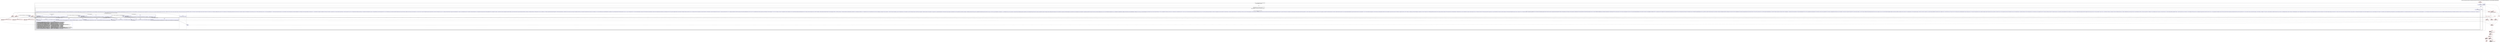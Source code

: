 digraph "CFG forcom.google.android.gms.internal.ads.zzdf.zzb(Landroid\/content\/Context;Z)Lcom\/google\/android\/gms\/internal\/ads\/zzdy;" {
subgraph cluster_Region_340217309 {
label = "R(2:(2:2|7)|31) | DECL_VAR: boolean null, boolean null, boolean null\l";
node [shape=record,color=blue];
subgraph cluster_IfRegion_2062504643 {
label = "IF [B:1:0x0003] THEN: R(2:2|7) ELSE: null";
node [shape=record,color=blue];
Node_1 [shape=record,label="{1\:\ 0x0003|if (zzvd == null) goto L_0x0005\l}"];
subgraph cluster_Region_843142808 {
label = "R(2:2|7)";
node [shape=record,color=blue];
Node_2 [shape=record,label="{2\:\ 0x0005}"];
subgraph cluster_SynchronizedRegion_1445481930 {
label = "Synchronized:R(2:3|(1:(3:7|(7:(1:10)|(1:14)|15|(1:17)|(1:21)|(1:23)|(1:27))|28)))";
node [shape=record,color=blue];
Node_3 [shape=record,label="{3\:\ 0x0007}"];
subgraph cluster_Region_2016402295 {
label = "R(1:(3:7|(7:(1:10)|(1:14)|15|(1:17)|(1:21)|(1:23)|(1:27))|28))";
node [shape=record,color=blue];
subgraph cluster_IfRegion_2018965499 {
label = "IF [B:6:0x000a] THEN: R(3:7|(7:(1:10)|(1:14)|15|(1:17)|(1:21)|(1:23)|(1:27))|28) ELSE: null";
node [shape=record,color=blue];
Node_6 [shape=record,label="{6\:\ 0x000a|if (zzvd == null) goto L_0x000c\l}"];
subgraph cluster_Region_1381464976 {
label = "R(3:7|(7:(1:10)|(1:14)|15|(1:17)|(1:21)|(1:23)|(1:27))|28)";
node [shape=record,color=blue];
Node_7 [shape=record,label="{7\:\ 0x000c|com.google.android.gms.internal.ads.zzdy com.google.android.gms.internal.ads.zzdy r3 = com.google.android.gms.internal.ads.zzdy.zza(r8, \"gjATLq4PR4tBy0NKJBUs0hq7sitSgRlGcsdxPuImAoM=\", \"dtJnMBlzV8brqva4CjKU209PibD6gWDvOIOwK4V\/+oj5is79MMlIjzL1fHoVpWOEQO5x\/xTzLTearBem73iI7Ljo24UHjLmJJqfuNL3fMf7z7dDpFSEnDka559p9boR2PGJXb3oYzRs+IpzdbobmLGY\/aC6SeJgHaepjbS14VN93xIrL\/oxfpTfeBJW38LknPBC+XMqo7aOxSgelOMvVePzW1M983ZTWslg8tjjqORwPOzAzWaSnX8ydmmnvZY80preCd0ivzbLvmuO9dNsl9Q0mByGcHov2zRfjhHbCPPMHNadPYGmTkFcs+OfLBxrPUii39TeczFxrl9U9XJwUBYN1v7cTUB8kVrZ4qIBj1R9BG059l8kw+lDzZsGFpsnrU533pVqpn0QdwN0vsjAjuThW8VUfrjykX0Rx5\/NdE7\/RZr1FZwwLNi0mGkuF+gqD+GGr\/JWuxVosTwp8iNIyyfNStwARw5JlBvj8gd\/gMFbHOXIDZu2dRPVRreuPJdUNbXk8u+2nPrYBJEbqFQX41\/THQ\/CDU48xMwTHfnYciSoze5GGLlH\/JewxQXtQpX37tX4gEbHwUh1AKo4EChwxpEYoszNJyoWdBd4jngU23mgMQUnweEH6th43PKRKSUAg+a8hClfNM6w+VKKZjlUWabj3s9mzH71DcUi6Fs5ML5WKWJHtpABuTqg7cN503glW0SJcUtEOb243SOMja5c9ULtUi57m8esjVNmdEzXipMGM1wQJarlUZ1PcPa6Bxfqx\/0ypMLaREkPBtqjcLHa2bDmythDlissNkFbZ7Nb18WhUNqsUQEvR0Bma1wA6SjVCGj7bTAK6tcaIjVgAJOOTCppdooREWP4K3gO0OZv82X8oVzBoXtXwO8yJ\/5ss02TywsPSQDmBDXSZw1tB5xDL9qo87TuB14ZleQ9Wh3HBKn2Nf2BU+OU8GmtCsF3y49WHSbmIpu8+\/aakct\/+54wF4\/xFO0Q4UqMwJiHalivN5dexMiG6fpwoZ34DTojd+nwvGezc0Z3NswOqFJjwgpdFOFHqk6IKSkkF7uP+7\/xi\/7VK9J1RMhca109eopgKWWFqUgaXWUAWfZgSKIkMnJ07mVIzmWrSht0lIraQ750aOkhahvwqCWbDGlIu0wEA134F3EqhqC0Pi3nUkuLm8NYO09nEz3VehDkakQlXyaX3JFv92+eGWn9PY45fL8LHfcrrk2Yg76ACvPQ\/SgkAZEz4poNP950JBwdCLL10cXf34i9MkCcntIjX4fSz++icw\/7k651tJYhNRkZFxOXIVZxZw9uPf6gofNJG1Ew4wDQH9BMY3fOl12FgN77tNBlASg1YjK20MrzrAYXoPPTqYv+tfvTr8JgtcydaIC5x0YG+5Jh+lszmW8pB+gllllp706pHnFSb15Qgr2o5MJPPvSyahpKY++ZD4DeWiKrigCnzb6cQcjj4NQ4IVm41njNQ4+TVeDl\/+ZT1TxBi4cXEeQWKkyKObWiDSY8XXlJBw3NpgmnatFwRQ0iSAFumwG7\/OnklegbYBki9lcZ5u53ZtOuQkQY8nHaI4kzHLGSUhuKcmGPYilwuwovHSP4AyeGRGBdPWhHCJpZsVisuBNM1f9M9nCvRkkoOhfRt040e4aUM1CVovcl\/6\/1eBuWrMB9gWFBCQJxwZXJyAX+d\/PkwEjbxG68WKdySpODcFh8DRUzTlfJ+ENfQjdKtdvRuhA0tMsqdtz4Bhe\/h3VrFB7Jle3kCLXogcw34sIlHfBMGv5uuDOTs47JBM0SAOnc18o8mLSFysW5HdrAN4yJPSrcun\/Sv0w6uPuvj1RA2Y\/x4Zid3Fl+1BD7+iEGcfr9ZW00UraFv3fefpRR\/U\/6Ua3ocIbFZX9\/sWauXLfm0eaU8ZO6dSX4vcrMlzRW9lnw6Rb1Y1TFpMXw3BiepZ3bm6+Cag+eVhj91P+x7Ozc1rBq\/BhNp2RryvLXxYExs20BdvUEZP2adi40wV5XqqDmj6lyVhTJ5SouBCZIR4xQFibXiEobj7K3\/xUe\/+34aq6Av0Vb1i5wTr5gG549IOeHBe80OFycL1HklAvWSGoWYnlmxEGRTC9wvQVbRxxZ3BGhoTKSYTaEgFwB73kjZpk17imh7DAfdJJoqUPA\/EM3F8+Gba4IgRlmpdwHpOllOLhjh\/9zdCOIER+Q5xXgB5Px9R9WdfH7l4cVl82oI1r93Kd8PAt6cv3PM\/UwgHh2QJaT+cz+tTQloOJOv62F5nY1DQxWzyFH0zhSy26ICui8J66gZoHJHc+zOiRni299jNZCYS5gLPPYHQ\/m+kCAUhyGvZTEEssjcUa7xJqRk91N+GjFeInmqzAZa0Uc6u93qBYZnsifI5rlCdtRPG7ACNlJLjtw1oecPHlBxhnr21gq7VDiuf9z56CtRhrs9XsI4lh9JiXx48\/mhzP73QTXqRYing4TgjTrB01wMnoqMvnyx0\/bovnI88NKEbe8M3dqe+1DzYTCbTkXHgXJ17ldjmHPRMkf\/4Fn6JP4ZEjd\/BGcGRFtW939lpdnIEBW7tOX+uDFC\/PBZSedXl8Z82ESHVNKHwKkBNw1pCx7nXDaIyFKNCYH+9IZo24caAv022nD9Kg7zbeA56v2rcIKnstNiHqq\/4YzsI8MOmDJ9KlANUzGYgdFYvR1Xlbfs0hyusw0SFlq4GYyXJDHvOIuWIj0qQu2BCk3ldTTh9mj4CFbh1oPnd5LhX4\/y2IyhPuewy31qPFBR1Qpz91IJr2ZwwlbJ7cddUvtiH4yN75FN5JTeTHLuZtqOEzyvnHsLI64CF69P9oaKth6PRzpkYUep+qdD3H\/THnaHUsWoMNocOgzC3tMilEZQRLf4AwHPf2evE8W9UV5DD04NjHMC3kIxxfW3hRc321l+8npURrx1s1e2+usEnql+jk+YRMvN8QmATOqjDUOVIeoSO0wYw7A1OG6shW2Au3DJezx93lBfvS5JkyERZsL2nh\/\/eRahgjdbyIsmU3V6OzMxXMFIu5TjXzExk1R1fq\/jX4UfgGcKCs9cEXQ6ev+oP6tLgv0Epo8iMzslPGK01itoFk3axpQXhoHnMkAujgUlcL9BlxyiOg9pCMspy5+Ba4wAP3TKAXkhhrL8XUxGR+FZijTnU9wMk43qboqFhS2Xdm5YagA9QI3Mt7ExaBsbZuy6SQukTqcbxf04bHdxlblX277HG9qFBDjLqYwTqRbPoidNmmolfbZkd03C0RU3y+JJy\/OVgsvQz+3miF0vRQgff+D2OXwP0ZaGUeivGf2CMGepP6iRt226eb+FeqsVdOao8dMI4fL7Eu1EEta7Vf1DmSz2ivFaYITIMXeCR6v38+MnLwB4HHxS+YbFtQQRJrc4K2FcLRcvd5t1NckGvkSxJldlX+STS+7Jq5hY38Fnm\/Dg0bbNSi6xh9DhTWjGUFb210\/Xz47UbUx+ZNBpgRnJxkCGLlLyNlNQe9PQd844tItonY9eIta5VoKj67iqY5nkNJvRJ2yLrOHSscTt5Ja\/v6FdNd0fxfIC\/LGFERRVbBIhCRNok4SnmC8TZML\/ToWgO4nW09Vu7MrrtAN1dTgFHRNSJQ76EXuesh6WQMyMPaQ+bFqsZEli9yk7Bxip4jg19zHTOU2f995VpbFMGh47M8DQ467n2aBktyQF\/cEp3wW77oSXwtNW\/3ZnYuu\/QMuxjdPilGpAA\/+asx+NRnmb6LwZ7t0QqWSPg9gNEXDoSttxstt4oBCK2+VRyQ24FDpRieGrQSLnLsWOkJt7+fgG9qaTum9FT3KajZz4BJ0boxE986xPxZikgeFOfeV8EaDGRA6oxQaUGXGhcwVHmP\/wcO3ajXD2enyl4MMfWRKwTXvPD4BLoklFKbL1NIGCSGg+VCF9T6T7U3ZrPK4ZlBktEGXiV+uIJXK9vJM5eF0AUqdHbEhVwR8ROqTJYJGOOMd9DQ9yWVzJmIfb4Suc690ajCqejKHgpfpsbw0QDFfiXW+pLsLI+i8C56ZBVyebgMrOQV9OpAb+C\/wU2kK4sNfEYoxeVt5jNHZQR1RHuw8J2yelka6heTjAfofwfPa9m4xTquuR9xfLMH68YrvDa+2q5rwOk86JtsagF0dAmh1RVOoFQ9PWEVozk0z+W3SsV4eYQfh66N5lcMzU59Gwv8L37fovhVoCK2zFmDhH0C38ByesO\/6XZLZA75nWiTtZf3SsvbUeua\/EECo5H8qmmoDzvqFjmXkEmheAW7XVneCkmk+LCKgRz4xiBsKM+1+xVjFUu6Nfb71n35MXmku0JU4hz8KIUI5\/lRdHbczy+pCgmZFc1SKh7xVhXXAO54yXNKvEfh\/q+y2ksY1zNojfz\/tAcMHamNeX+tod1p1FrhKxVtW0TrkIXhVkHcQosP7Iim8C5qJz\/VG2oGo\/SbHhTF7mbUXJrO+FputSiHgqBc57Ybr\/wcXUHsB92U6ZycZkuHSlDnS9z0UvVEsCYWQmiA5B2YMvedu7UbvphfpsgfngCCS2DVu\/2C+ipefKulR4KkWak406KboHhY8Pk81L8d7UcTUKhlX9osZTcNbSBCoUruqmBY51zj9upJHylxcoY46\/zPcOh9z8D5a6\/lYPIJzGjzVcjVfz8cwDSGCjbpxLoRP3EwENu+5XAd3\/PN3rkPPAUsn1KrP5QKmiKB6vmV+gYTRJIOEDGOyfuOhObb9k0zM9BVLCICWJ5hGmgmx9WAY1iZroyqfBuGHPXdFDQfUZC4Q3FMEIqhVB9TxtsylCkEXujYzCAjYj6W3xQSFmuzZYfmMvnAo9c2+VvB6r4X2WdXcR+oCYgArLr5CWfadxQBmBKXUjmS+8MXu3qO\/BpGOtxNr+e+\/8+LyzMNQT8CClXEdtPQv+LEbuuJqk+euWXtUoyzqVp6bPwXAL5M+u7IR2Vkqe9mNtbPi73DbQqU4eoW0E9FKxSbetjBJxIkmhrnfAHwSLqI1gqhIIKfWAFwkgX+32WRm4kUCJeQY69xAo9NHw5TYxqpdM6TT2hzdEVtIeTkwvts2KQSuBqtrhMuTnw66tgBTMNXCwELeod1YDJeaOMO7u7tR6k9AsJs304A\/1F3VQ3hg740KT0P53HqtwDQdZaSHSeVtOANXfyGra1Yh6zWWTO1pK7qNnNFTErjUdVc87lrLegrkaJ8cDmvE+Kd6WK8Wtk99LNUTcAANcAGNUiew6vsKc0K0bcNCOj6h87PvYm6mwn61RcQL8nNggIkObnC5+\/sgPYZgfYvd\/6XfLB2DE+dvVhUcyqKiAnLHs8k\/OpozijIAsMQo584JKvWNI1rDQiCei3mwavVBhYoyuUjFrISeZnA\/146i0ArkWaykS21qCR3GnKhDN1duFiLJv\/wbsZCriQ+ZMb76vvm9ZPWDZVDFafqJ71PFSrnoNBo0XEm6O4u2P1uchE++Mhd+SEFyR0tcPHpTOw7\/R1f2AlJ5yFQl2NDbBb02b+vHip2PRaKftxuzzQVLtRo4xtVAJA7Cg0U+L8Qpv7M32apy8V9JJRPalwHAfJdO\/MzwZ4lPE8ChmJpM+bZZcvFv\/1hh9Vx+gXqr1+Grfb7UAJ+PIKMVsXFiXpcpHUg1o4xOVqwzNJ\/HKkmfn0cEv\/591gXjsVpmXzdLg7Qb3fT+LIDqqQSlxCQSn2DEgDSswmrVV4VHeZz+hYjB+p6L5g2fBT6Bff77cxDZisVH0qJjsU6Rz+mg53VhyQ1TmofM4nUvwwSUDfLDSd5LYA19uNlVp\/uxnVOrpRN3l8EW7BpKjYhuZQT01s5T7+eYsMzbTP0h+vnSegPwy\/mIoVuao5Ts4ChnyO3OlTMgeGtr0J0J9DWkwRNd3FmOQf6\/PURqwO9tH5+Qg44agO423Zx4Uyl634y1n04WA7vSJpOlTCfdwnYoyByQ9WGxEvasxRyn9zMVHFBLoyaLbJy7GjnZv0KFMQE16V\/LZ0CAekmRHaig9lMRcv\/6cP3n01r8FOHwd1EOOFW9XYrSto4l32SKOnTFMkTI0u2PErSs+ItwtUoHCJf1yhThj1sqJ9YjKhIcP0FS1R556yvJ8DIwfuN74jULScR8udTAT57xSJfjqlz1zivD3DIwaZb0xzsJnQv+5CE+M9X+5zFYDCey0iUHqi83c269eR\/Hy1\/+0B61aDiJGMFCHQgaIQxTzCZaX0VhCRwGinXqAF\/G4oQba8N\/H40ir6YaiTiruNlyh3eLC7gnI9S9EyeYTrFftwFZiM5Pdf0WreqRK5FVQ4Vg6meDRtoTPUgxGGR5UimYBRkS93RWOxncbjnLP7bPw7hceAP+aq95ZuGUTSxHPwmasaZQN\/cvUSrBSccO9CA8AbWQ1mN8to1OlzK9XcGzNxQhR2A1mBvX2YaO19NpYNXkfmVCJONcoHxDkWKY929qQWypJ\/EJdDjb635z1PwzxcQ+P9tbGhXw1k94iRAHlumzIUdf9PYiItrWmIPmi0aycqN92iL+kj+OAWiddO8rx4M5nOZ1UDZNLxpNAcBlhjI3PxzrcpjMAYRrIeDBP75ucVE6WKViDECBXm84rHHbsJZbJdKM+tZEvlP\/DITJQQ+Um2EGDk5XSVarNkcT5P\/abz5yMCpNdanCCYn7mliDsinv8ZA4KpLsH00jb32GDBoPAvDC6QllEK2TX6AK+DvLRxflezpHvTCRnZlIFjSIQZI6DStVqo6BvkYsbnXrs8enMYhnP3pRThCHk3Fu7z1voQLr15w4ir2FzVNfnNCodW9RANs87pHhCMkDppQLENmmZcwUqOkSWPg16IlOGItGmwJin3RIn+Zx98xEj9d3cOdEdbKYirv5tl8TDC92CvYJaVZbseb6YMyhZRQ8FaS6qWIC7ygNg\/QlTsLC0sSahB+axzfsOxtCI0W0Uw9rxTTdjaPtsLrF8d+7q\/3p9jJqr9FGjVG+5GdEYTzbO\/+vBi8YLTZ7i1c4Hy38eIu5meuuvUgMTzEPIA3QnjuxqjLebV2KXKZEvioNMbH0Ei3QqkoTjaSQ+xviHG0pKhNN2grd\/bSwUTXxLQMVZ4\/OYQgLkttG34NvwR8wn\/Z2VD5\/F92RKcacDkasLX8HPMbyDbHsDrrBcR4kNIYs8hc7cLBTpo21sAJuiB9tLAsupNZ5TXCFArvM\/CaKiy5lq6Nb481oIPSPWg2Ikr5yTfLS2PNYLCfUkU2+8hlBWWfXdO6lTeODaSB6O4f\/\/M+taISt3FDD3kPw5WHBx1tC7g1SFob+6aeM7196j2Pt5BWbHxaoyz7T6rirxaogIyRMvuc84Mai0J8r5rQMIgp4Enrlr0Idw6rf4uSrJwrwe3N7F6qX61\/5ah18wf46ZPYlMwf4kYYV4xML2G9bMs2JqXueCJTlpsJzIpOV0FDUww3qqfuJ5D0m1pKZkeh+TCowqxHxj7PZhUBHMCX8NRzsNwbZ4b58yneHuskP\/yUuGpb9ZE0j2CL4YgJ9l3beGRrbyV2wH8cCZCPl6cb61FXAyO79PE\/BBXLA80kKTCAwggQs4ljDCo+ATpKQvw164ifopntPJlpb1eE0vYbS7pLzB0+VFB6AqY5ASKHCTzqTEXJEqT3\/l+tTpigAdCEJaein080JgqecgNBIXBN99lU2SGKV1Pl7q2WrA4OkYGcFCyvYNUGRm+EHCfE3moAM8qgijkGXJa\/Uy8iZ2fQ2VYJZn78IGDcw6YvNIssbjUuGOBdw7oUxAhyOJJhcB22p6S3\/93CoiGtxNQddm6tNhETV4N+QBdVNt0PouSuVtNtBtuXRb25iKXDysLc8S9Z44s5uN3lI7ApDbaum+XH1E75iztjXfCuRgSHvCy3J1m4IgvJ3fJE6V0nAPtAb7WDuRzS9ZDw9pXe52h8jWFfiC8GXwW5I4Tmodb9laMUDtdQydmi5vONayfLVkDquiSzXVS0IhLnWvZ4+Pb5qIG7OkrlW5IFabfXDD2T0KyWOBR6kK6FJ4KvLByTj+XqUeiUIDE84jqbyIQ\/zicQGEtrKzJj5DjxHC1WprN\/Qnk4HVb8oFhEt\/8qCC0I1F7SDkyum1hXI2js6uuXyTdjkJuP1dvruqi\/5V37sMO7YxhEumtmwPjhUly2JrEpkhyIpNPkIWw2zlLhSlrTeVCarovLUUbSrsmXIonukgyF9V7fJxaOqGP3NqL3KBqWBDReGKGUyduU0PrW2RUmOQbPY2vnuu6CNZzP90mMN+wOD\/gtnsBXAMAEHfNwynxTZKz8HHSHstTrIx4vNFS7eYU+wrSRpKsh2Gi5sFzjCmSsBvWZuE\/4Tv46aFgTAM2f7tJ7KDw3YmVc6eIdGJH0\/NSkBtXy4hmDqwTQSHsdCNDZ6jms22qhwmxplxTlA7Tu8378VG0wkmbm+NtbMMCntaQGAwO9R4Mj4yQG7IDSXlOLky9dZeuUw00NL6SyfNRoaYKwG\/NhOJ\/mymv49i7CtyKINk9IQWO0fmsKpbLHq6KQHT8\/9xAH36nkUwbaCwGxUc+gLyJinSlDJFYGTb4A\/uzmkLC9GaI27ZKxtcrPFDjSOIoDG4l0KfqhlKu+J4PIp1ysaS0XylI8nXRnSCwLrm8N\/LJfAlDWywN945y5L3aiFgDErylcFkMtgnHEUULbmLf7dDfg8RnKgxkbmVK2Ur\/DaDnel2bSOUt8168+85arUMvCxKtxLBaFfFCzBBavCsCeVJ23dsxbI3If3zGl8tx61c6NAJmj5qfqkGicCQDQRzum9VXhg2h7dNXivBV6xEv21kTE4hcXUo4vV3r8\/ISeca1Ix\/d99wJTY+uBgdj3TCzvAChJLOWP+7LB+R+sNTE7DN7flCsqhJAqPSlxW30lKQKttyGDPEX2atLm38qvrwD124Dq7BEVYWT478AXAIVJE+K44xCsljaGX3E+MExwIzqN0FbyDGGr8\/MMKmOO0UvwK5cAf9GIqpaA3Dcwwn+vxZQjEe2GO6re6a+A30C2nO5yG2dqIy9KFlvB3ijvnZC91\/4Z93fcZyKuKlOi4MJPa6dcH6KCj3tkQH7O7KMQA+uyYTE+Jl4okdwmJkjPCgEgL30RtT28oL7f8GtFIdpzBDkxHMeRm7CbY10O2iS2UTROVHquZV0j+HjdQVCMonX2e3s3zyqmcHL5gdHRIZ4a3cGr7eEd\/k+c2I6Na3T\/jnoyy39uwiEEkBgIAUAGBWBCNm0YQH4lMHjrgN\/nfm8+GpbSYGUkir09HFNHWpUD+1TikK8uPp1bGX2bmyXzWg0AmESKdYY8TvLfuCjHb0k7HFWW4sO9n1uju239amoU9ytk2IqWQgwTnjDHpNuqu1+rOaCZoYFW7lmnNH\/ApMS7pyHLFB9XPwAEWyMErQcjKyTNNQQtEq2yL06e5Bf2L7\/Ja3NhULRvnoYCyCF3+OnjobyZqPqDfqzfB+\/vuqAxf\/fVjyd+k4ePY+qhcFjW3BT7hCQEf1F3XMHo\/9NqUEH6jBmIIiWtkJKOBi6Ph\/vqOb2QL3h4aE2oCvfgHoukCFoFfFAYIcvLwlqCAQQ2lkeEZgvzXYXxcTTLk+fkkUc3INj5vrwUQew+L9nbBuRjJySQkgETLuHvLNwuIY15TmKuLYx5AoRAuE9wju6gC3tQqAnmdv+mTf4KfOilzYT+VLgEz\/IcQ2WS6zEd+Z\/nRgb8G8fX\/L7g+xPvJ\/+p0Kpb62M2adIzk5EoVpyQoB8MHEHtSk0MP78jy\/d6NkPIFydcw5YeJXZqF+wi2JkF0IIKECNpk7Wfkqn\/r0v1ScoHWj8NT75BTsMVuH34g+YsHYr\/lWfWnmeIKA7dV1od3yOVrZ4hWzQ5zrOOeRmm8s442H2zCn2GuSE6XiR3F4oEEttrIREJOD+v6H\/HdzpihiW064pklRjzK3cpnsp9Osbrc4v87fs7Dw6JPl13NgyPCVSGKqZJGpyHGa81IH0\/iI6uuCDmtZ9vzuQolT6P60rB5Yzuf0wB8EJIbk0nQu23MAtFOZ957vNOkRDOJvMN46dSo8rQWPznysjUm9laz9DlkO+MVkO1kNxo8pDC75my\/CdvcDLw+CCteZH7ujLt9kuJdsaQNR+TxW66yzOaS1OgUp1R7OTfuXMR3CIKWKL73vLkuQ9+ebUSCdSYV4SD6pbD4RbTeCvfkBZc3+D+CG8bKO1HaO4P7p2lC3RaVqFa1xYrsu6CMQwoGZOVD5iJIhsxGhEAiyGYk9\/XsnuSSObzT+GXPFLpWkLkeQXe+cgXSp47UgsP9io5ga3Dk13T8ZOxbUx3\/8YSWu7ARevkdbDhu4phSrWH0bRYrm55p+KUcPhLLS0fMf711O2LDA5KujWBTujZUekIa0nrKb+SOmotConW3mRFb5M1KdsF+JZRtCe3KuGZBamBJ08X0zMalfcvMu\/B0Yj1Ni8SH3XRrym2Aw11HZvi6+Lx2k8dvkmymApp\/\/3F7kLaKXQ3KtkYQVdIQqEWSkQ8QLEQsXZJZXJ26V8BeIUVS3qXy6PAgXCVaaZuxIZPawDcisOkVGaiJqw02NvHxo2N1Px7ZvO0T04gvXjbmspfwYElIRyR8WWih2\/dAn2X3iN\/7owAQ6ryv++LOICnEUuDR6NrqzGNVVDA0Q3Lodmxgv0+PNcJnBj6DAWvhLsICWiRuQOcdYz4NGPcRIO98eXbjXw\/zEEgM9wqkzLJum7w98iCBAvRSd+ijFxKRETQfo4HZHoCoRrJwKca7Kb05eAquzKJj9J1sF\/hcFmCmMSoucJb5ogZNRy4BPbE2LDcnNnDCr7PTK9bxx1+4JZ9kChQ7JgOuxTmoHsfme0fF4XioDSWwC4PCKRYDAubZ0R7y7nL4ZeJLlWpTEEmf8yPeUyJyXMb4bly\/YC\/goG5mJyDozkmwC4TSheP0oJrAPSMIilhoDpMenG+4x1V4C6XSgXZZh9UO5IfyJGLoHDPB5d8octi0qaHbRIoXFRNP7Z3\/eHBNx+7+Og458giMWBmxWBlFcfn2NStxTGQs1xmYWYPSnKaMZyPw3T1+tt2aW2e8TvHQiRNjdiDvfL7FF7PFgv6X1Q2p5Wj33WtYzDSo+9skN9l9ATpl833ShLEL\/1qEaxjJxRWY8pHcUhd6rWdRJllVbPbCuf4YPw2A0F7aCoL21xDkZI19+wor0UbZgdAtdpcgPBneHACiUUkpn2tbHK8x6jAKXs\/x2DgcCaNO+EOMUhG9LPkvStgsLR3axvOC9UNoBWayW235oiqiXy9XaUbpmPxJie4NRZPtBmBIU4Fdgf8MvIHYC91gcOssFVjt0H2kuZhlShHkoaThYhfOIW4o9r9v\/V4o+F4j3VjSi2cDzNQlJ6\/M2ccVN5khCnv2cJFnVvBg2PCl884NPMLp8fuNABghVj+npZVq0FIYM7DPA0jP4lp\/A+oM2ccBEE8kgkZWVG7W93q1kAxDCt0Yo+Zo5c8gCTn97JpDaEG1FalQ1m352stsFBRKDT5ueTs5499qtNZTpkW2qDnSpn7g4ElSkYG0M3+jSudDxoTIPBH9AqK\/KBoldq4RtgHcwm4pE0txT3q9w7CAJlJYaCArygSuUtus5PDaTfXAGXxNAgBQlKyy7b\/c2E+BB7G1V8XWBflgTTHqmlNTJEkxiWURXvO6IQn0B4m0wWeUcE0t1QQ6e1ijWx1itGDVR4I9xzsgV9aEQlD4gFSFkbqPrDDLsnhS1HnGG1PDvP51Bb7TUGJZJDG5QxmWP4dVz\/Vh6EwSvIZRaLE1YVQY5ftZ3Rq8\/W0QKp9xSgFsv5n0F+U5\/BauNrNGK17bG\/q+7PoIOXhqv\/rL\/lbNbVltYZS+DK59rz+I6Fs2Iz1E3WM\/bx1LPamkm6sSOV\/QGC7VRPi8wJk42r+56LCAcdoykoZsDBTB+ZMr9pt71YGlXeapysFL62d0InM3LCDUCApPKIhigPzL1RZ4Xn8mC2UbFEvLFeii02DckHHaBsC8UGEh\/dwznC6bayy+xwE+lXpD6IwhUf3TesEpI5gl1H+biaCTu4+PBlnmPNxSwewWbTnmoOXF5F0ozqeD7m\/BLGqdVZjMHOD0jJm5NNOHZwqDgOWFcOXoIK5JuHQbM4Bkm+lubiJ8J6+SaNPt2THDjNBjefpdx2gyhOT9fG6fZ8XdOmZ0zcTM+gYIOy3OPkhgPNhRwhzEb6FMSEip8uSnk6SYX\/cOedU\/vG9+szsXfkRr1xJtf4\/QzX+VAMUb8Z+Tp\/D9xxadtu2MEbxHla0QGM1zm1+up+1e5Q47k20eQuaHceJDwr52C4oHCVE1\/tDbiHr4llfd3bx0\/ZNWrNnlS6jwlNk0OUdktNz72ib0Jn7qvpi8ndx2ZEm+C4JIFEFFlN3hhZtFOKJUyfKf9AUZByg0H7KI69Xsf1aIGXnliaLI+Bi3JWl15oPXlEFqIKJwZOsJjJ19akSt3OANLXg143+Qn9Q4lUQT7rCMpWwxI4Wf+QeYyO\/cMCJDJ73hDoP6Cup9zqbnrGU1SZmxeTvT5jGfj0Z0pJvLsghRmUvl+4SGjORAKuJBqRCM=\", r9)\l}"];
subgraph cluster_IfRegion_1820051433 {
label = "IF [B:8:0x0018] THEN: R(7:(1:10)|(1:14)|15|(1:17)|(1:21)|(1:23)|(1:27)) ELSE: null";
node [shape=record,color=blue];
Node_8 [shape=record,label="{8\:\ 0x0018|if (r3.isInitialized() == true) goto L_0x001a\l}"];
subgraph cluster_Region_141012028 {
label = "R(7:(1:10)|(1:14)|15|(1:17)|(1:21)|(1:23)|(1:27))";
node [shape=record,color=blue];
subgraph cluster_TryCatchRegion_1075547135 {
label = "Try: R(1:10) catches: R(1:33)";
node [shape=record,color=blue];
subgraph cluster_Region_1376843940 {
label = "R(1:10)";
node [shape=record,color=blue];
Node_10 [shape=record,label="{10\:\ ?|Catch:\{ IllegalStateException \-\> 0x01d7 \}\lSplitter:B:9:0x001a\l|boolean r0 = ((java.lang.Boolean) com.google.android.gms.internal.ads.zzyr.zzpe().zzd(com.google.android.gms.internal.ads.zzact.zzcrl)).booleanValue()     \/\/ Catch:\{ IllegalStateException \-\> 0x01d7 \}\l}"];
}
subgraph cluster_Region_1730395696 {
label = "R(1:33) | ExcHandler: IllegalStateException (e java.lang.IllegalStateException)\l";
node [shape=record,color=blue];
Node_33 [shape=record,label="{33\:\ 0x01d8|r0 = false\l}"];
}
}
subgraph cluster_IfRegion_1422514219 {
label = "IF [B:11:0x002a] THEN: R(1:14) ELSE: null";
node [shape=record,color=blue];
Node_11 [shape=record,label="{11\:\ 0x002a|PHI: r0 \l  PHI: (r0v8 boolean) = (r0v7 boolean), (r0v51 boolean) binds: [B:33:0x01d8, B:10:?] A[DONT_GENERATE, DONT_INLINE]\l|if (r0 == true) goto L_0x002c\l}"];
subgraph cluster_Region_343151113 {
label = "R(1:14)";
node [shape=record,color=blue];
Node_14 [shape=record,label="{14\:\ ?|Splitter:B:13:0x0031\l|r3.zza(\"zu6uZ8u7nNJHsIXbotuBCEBd9hieUh9UBKC94dMPsF422AtJb3FisPSqZI3W+06A\", \"tm6XtP5M5qvCs+TffoCZhF\/AF3Fx7Ow8iqgApPbgXSw=\", new java.lang.Class[0])\l}"];
}
}
Node_15 [shape=record,label="{15\:\ 0x0036|r3.zza(\"3pegtvj7nkb7e3rwh5b+3dnQATJj6aqtaosJ3DkOYPzNGN2w+CoarbJEsY1UQgeA\", \"\/kRTFQbKQx44ublaFMNQ8yNL6QxOrgEofiWDpZSH6zA=\", android.content.Context.class)\lr3.zza(\"RLH60+LqkTN+fFoMkyZr3rdaQt8CbwdFGeiAHk8G\/Y1GpQIgUmMEvr7Qzmd4S0T8\", \"syWhPUhrPj9a+Sk0yzwWVrNh+MlfsynriPZ0XF+UPwU=\", android.content.Context.class)\lr3.zza(\"0Kgq4AlB9gd85m\/CalTu9ABNPLlfchiAkej4yj7Tj8IATJXyqWAQPMLSCSbNBf\/m\", \"7VR2YqvFgyvOhGA7139KYJuSHHdzdCxudZ7JSzwex\/E=\", android.content.Context.class)\lr3.zza(\"SgMhksOnpMJMBH1JH74BErFMAiPE78L9kUpiye6ezUkIKoc+RVuDLvEf36QK5tpM\", \"j+Yj7UMoEzr9M6nnqL4N+TgP7ihZaPMbtnYW3NPxsNU=\", android.content.Context.class)\lr3.zza(\"Y\/1pb58VeX4F8K6fayOs4meS93jwIQ+AMpk0KVFaduEwXDgWis9Z812p7+pIfyJn\", \"SdFaXE08C\/\/Nhl+gRjvJmRjmg4SkhkRbwfGg\/uU8x2s=\", android.content.Context.class)\lr3.zza(\"gx\/1BDivw1L00TdbKz0RVSB9i6BArwMvYzyXN9\/QhtElzG15Zr\/lNxD9PAeoKiHl\", \"kTfa3GHpchXDI5O\/v3QdvSJh\/jOvH3Ukv7M6fmtnsGg=\", android.content.Context.class)\lr3.zza(\"B9q\/kZ3M4smaULlSVckwEJdUNHNhTESXBf44c8ZRnHeQQYAcBESnaqAhjIPahrI0\", \"aShZq0\/KR6YDgcaEp7oqLU\/eOeJ\/Ib2TFfcDX4UbQAw=\", android.content.Context.class)\lr3.zza(\"r05ido8PpVZ2h2V1HWb8y18UjWvZxnyZOvYK4Y06JVkYZsi7FS\/S9aZJacgWNWb+\", \"RDFKlEPOT0aQT6ARmaMKbVy+V0L7x+JIeY4JSh39pzY=\", android.content.Context.class)\lr3.zza(\"3jRp5GOI+HfffIZaNgs5urp4INMy6m1jZanprlp8fEbfjaITI\/GTtSmO29P018Ft\", \"3ps9rI142V56fUZ22VD6Aav\/U6wPd6aBlBvFChUyHGs=\", android.view.MotionEvent.class, android.util.DisplayMetrics.class)\lr3.zza(\"mfDIsnw62VUq5CrwQygwwDHX4oFb9NZomMa1Qv0blGOGPAtzm7d2+whMgYfVEkXw\", \"kd3av\/xIh4WVmhBCVqo9sHJVJ1Nfp9EEBESbqmCB4V8=\", android.view.MotionEvent.class, android.util.DisplayMetrics.class)\lr3.zza(\"SJ3SRTdt7T2FQX1UH4DWlnlLfmao1u+KeMI8XtxEgmSHdfgiJRyy0Txw8FmQ+pQw\", \"KF7kIGwoAULxxzCbY3v7c6qTHz0AzEhtAn+fEEmtiVY=\", new java.lang.Class[0])\lr3.zza(\"Tx+r89A46YvA23pzmXogrUOA3X\/vGVWSwDDb1CKb3SB+k9Zvmo8EcgSe2zWDveRy\", \"tJgqVBYK8iACgXDpES6chgsdiLTk4pCmM15TE0z3kgM=\", new java.lang.Class[0])\lr3.zza(\"lQFXQNWHSdYD6r5tE84uy22hnfx5d1uQHcaULCOPbM14F5cpADjDJSLZMM39MwXu\", \"pJdDeMB2kv4XBHX5K3sZ2yiaFa+GF7\/AJrrVARYf41I=\", new java.lang.Class[0])\lr3.zza(\"eeHcOeF0utKeJ3TdD\/Pwtm6cWd04Ztm9wYmjRiH4t4Gg4JcxT94Ww8qOUzEwK\/Zq\", \"1W0\/YCPJzEmk\/HgpAgOnsO7nBKJT5v7+JoPGhWP2ZMU=\", new java.lang.Class[0])\lr3.zza(\"sy4DcIHS9wxJsfwoEmK8Dm6Gi31a3y\/93mj8TIbrG5gLa7E0wVZAyh\/XGhFGnL+Q\", \"3noVyuO3zFOuhvGfjg9nufIidaw0HmgQ5EVdw6MbLqs=\", new java.lang.Class[0])\lr3.zza(\"e3NEybi6UG3v8IfP2IiRsp6KKM0H99WDhy4AYfUmNolCq+mgpr0V0zn7xdgcLXPM\", \"u9BpIJMOtL\/2Nsb77WSog28jmBm02bMBlDODmG\/3YEo=\", new java.lang.Class[0])\lr3.zza(\"pORZNbNq0Oj61ZjvW9kWzatiK7LMxOR6JjGIN24dRVcLieCRVYuov8581WrmSeOY\", \"BYT\/lgG9eBlnAgDZzPD0oHgzdaaxxy72moL0pisX7NM=\", android.content.Context.class, java.lang.Boolean.TYPE, java.lang.Boolean.TYPE)\lr3.zza(\"\/88MDl9rX1PoHRuLz6sEkbzq0+\/JaeA7z8TdQwdu+XCq1g0SXeRpE8fX29WzS14O\", \"IIJxA\/RzEPbEgRJQH0LQ8KVHKqG3NyhvdpUemJxyiMg=\", java.lang.StackTraceElement[].class)\lr3.zza(\"DRYWi0TWx0xeQUvY98UNqkz37+DffrKoPBm+2dnlFUG6mCEAnCrfVx\/sGMEehzhv\", \"Kdm\/VBMF7iBcZ9grhMfx9Tj4MMt8RNRYpD\/uKt2ZdeY=\", android.view.View.class, android.util.DisplayMetrics.class, java.lang.Boolean.TYPE)\lr3.zza(\"1OoeMBy\/0f4cuo3Q6fO79anCMG2ySlElR0298tBh7pCa++J4MQSzo8NUX4DLdHow\", \"9bH7YEZYe5itvs31c1gcj+rhSSdPNkSIQfDNYXo9ahs=\", android.content.Context.class, java.lang.Boolean.TYPE)\lr3.zza(\"Rd5vBa3cRt13XnZUPrTszYMRTqEgpzuKs4niQNpf2R+gTE\/2OPB9o8u+o5NCRvjI\", \"FfddiHmPb383DV6rreW8JKkRsedppg8iNKEfTaDysv4=\", android.view.View.class, android.app.Activity.class, java.lang.Boolean.TYPE)\lr3.zza(\"GbK5uSm\/ozfwgv6o3qbqx6fDKHstTdGTpmTKU4TJ3rNL7mCxZBP5PDEDf\/9caqZb\", \"Bl3RSPeFXX48+A41tWFMGRj6+1eT4NHtkwATNUdtNkM=\", java.lang.Long.TYPE)\l}"];
subgraph cluster_TryCatchRegion_1388008870 {
label = "Try: R(1:17) catches: R(1:35)";
node [shape=record,color=blue];
subgraph cluster_Region_1457015393 {
label = "R(1:17)";
node [shape=record,color=blue];
Node_17 [shape=record,label="{17\:\ ?|Catch:\{ IllegalStateException \-\> 0x01db \}\lSplitter:B:16:0x018f\l|boolean r0 = ((java.lang.Boolean) com.google.android.gms.internal.ads.zzyr.zzpe().zzd(com.google.android.gms.internal.ads.zzact.zzcrq)).booleanValue()     \/\/ Catch:\{ IllegalStateException \-\> 0x01db \}\l}"];
}
subgraph cluster_Region_489724088 {
label = "R(1:35) | ExcHandler: IllegalStateException (e java.lang.IllegalStateException)\l";
node [shape=record,color=blue];
Node_35 [shape=record,label="{35\:\ 0x01dc|r0 = false\l}"];
}
}
subgraph cluster_IfRegion_488479013 {
label = "IF [B:18:0x019f] THEN: R(1:21) ELSE: null";
node [shape=record,color=blue];
Node_18 [shape=record,label="{18\:\ 0x019f|PHI: r0 \l  PHI: (r0v33 boolean) = (r0v32 boolean), (r0v46 boolean) binds: [B:35:0x01dc, B:17:?] A[DONT_GENERATE, DONT_INLINE]\l|if (r0 == true) goto L_0x01a1\l}"];
subgraph cluster_Region_1636162907 {
label = "R(1:21)";
node [shape=record,color=blue];
Node_21 [shape=record,label="{21\:\ ?|Splitter:B:20:0x01a6\l|r3.zza(\"WPHSlfekhaYlGJ3yiaIbiBY4HTx7YM9tPghNjV2alPYI+KXTjj+VnW7A1O7Euzu8\", \"uhLcqjqmx4nAmM3qRNIgYeeALxilkZ+lc3aGgO+rkRY=\", android.content.Context.class)\l}"];
}
}
subgraph cluster_TryCatchRegion_29732106 {
label = "Try: R(1:23) catches: R(1:37)";
node [shape=record,color=blue];
subgraph cluster_Region_2037425222 {
label = "R(1:23)";
node [shape=record,color=blue];
Node_23 [shape=record,label="{23\:\ ?|Catch:\{ IllegalStateException \-\> 0x01de \}\lSplitter:B:22:0x01b0\l|boolean r0 = ((java.lang.Boolean) com.google.android.gms.internal.ads.zzyr.zzpe().zzd(com.google.android.gms.internal.ads.zzact.zzcrr)).booleanValue()     \/\/ Catch:\{ IllegalStateException \-\> 0x01de \}\l}"];
}
subgraph cluster_Region_745581748 {
label = "R(1:37) | ExcHandler: IllegalStateException (e java.lang.IllegalStateException)\l";
node [shape=record,color=blue];
Node_37 [shape=record,label="{37\:\ 0x01df|r0 = false\l}"];
}
}
subgraph cluster_IfRegion_458700185 {
label = "IF [B:24:0x01c0] THEN: R(1:27) ELSE: null";
node [shape=record,color=blue];
Node_24 [shape=record,label="{24\:\ 0x01c0|PHI: r0 \l  PHI: (r0v36 boolean) = (r0v35 boolean), (r0v41 boolean) binds: [B:37:0x01df, B:23:?] A[DONT_GENERATE, DONT_INLINE]\l|if (r0 == true) goto L_0x01c2\l}"];
subgraph cluster_Region_1400052237 {
label = "R(1:27)";
node [shape=record,color=blue];
Node_27 [shape=record,label="{27\:\ ?|Splitter:B:26:0x01c7\l|r3.zza(\"2OUUc7NT0WkEjmK9+FJMealFwLTaZNBfYG9mkUVQmhidcpLE5upPJKg2uqM0WUBe\", \"YNpg6iogaN\/\/xvhlb+wHna+ciVxu4p8AB\/spEu+x8aQ=\", android.content.Context.class)\l}"];
}
}
}
}
Node_28 [shape=record,label="{28\:\ 0x01d1|zzvd = r3\l}"];
}
}
}
}
}
}
Node_31 [shape=record,label="{31\:\ 0x01d6|RETURN\l|return zzvd\l}"];
}
subgraph cluster_Region_1730395696 {
label = "R(1:33) | ExcHandler: IllegalStateException (e java.lang.IllegalStateException)\l";
node [shape=record,color=blue];
Node_33 [shape=record,label="{33\:\ 0x01d8|r0 = false\l}"];
}
subgraph cluster_Region_489724088 {
label = "R(1:35) | ExcHandler: IllegalStateException (e java.lang.IllegalStateException)\l";
node [shape=record,color=blue];
Node_35 [shape=record,label="{35\:\ 0x01dc|r0 = false\l}"];
}
subgraph cluster_Region_745581748 {
label = "R(1:37) | ExcHandler: IllegalStateException (e java.lang.IllegalStateException)\l";
node [shape=record,color=blue];
Node_37 [shape=record,label="{37\:\ 0x01df|r0 = false\l}"];
}
Node_0 [shape=record,color=red,label="{0\:\ 0x0000|MTH_ENTER_BLOCK\l}"];
Node_4 [shape=record,color=red,label="{4\:\ 0x0008|SYNTHETIC\l}"];
Node_5 [shape=record,color=red,label="{5\:\ ?}"];
Node_9 [shape=record,color=red,label="{9\:\ 0x001a|SYNTHETIC\lSplitter:B:9:0x001a\l}"];
Node_12 [shape=record,color=red,label="{12\:\ 0x002c}"];
Node_13 [shape=record,color=red,label="{13\:\ 0x0031|SYNTHETIC\lSplitter:B:13:0x0031\l}"];
Node_16 [shape=record,color=red,label="{16\:\ 0x018f|SYNTHETIC\lSplitter:B:16:0x018f\l}"];
Node_19 [shape=record,color=red,label="{19\:\ 0x01a1}"];
Node_20 [shape=record,color=red,label="{20\:\ 0x01a6|SYNTHETIC\lSplitter:B:20:0x01a6\l}"];
Node_22 [shape=record,color=red,label="{22\:\ 0x01b0|SYNTHETIC\lSplitter:B:22:0x01b0\l}"];
Node_25 [shape=record,color=red,label="{25\:\ 0x01c2}"];
Node_26 [shape=record,color=red,label="{26\:\ 0x01c7|SYNTHETIC\lSplitter:B:26:0x01c7\l}"];
Node_29 [shape=record,color=red,label="{29\:\ 0x01d3|DONT_GENERATE\l|monitor\-exit(\l\/\/ error: 0x01d3: MONITOR_EXIT  \l}"];
Node_30 [shape=record,color=red,label="{30\:\ 0x01d4}"];
Node_32 [shape=record,color=red,label="{32\:\ 0x01d7|ExcHandler: IllegalStateException (e java.lang.IllegalStateException)\lSplitter:B:9:0x001a\l}"];
Node_34 [shape=record,color=red,label="{34\:\ 0x01db|ExcHandler: IllegalStateException (e java.lang.IllegalStateException)\lSplitter:B:16:0x018f\l}"];
Node_36 [shape=record,color=red,label="{36\:\ 0x01de|ExcHandler: IllegalStateException (e java.lang.IllegalStateException)\lSplitter:B:22:0x01b0\l}"];
Node_38 [shape=record,color=red,label="{38\:\ 0x01e1|LOOP_START\lREMOVE\lSplitter:B:4:0x0008\lLOOP:0: B:38:0x01e1\-\>B:42:0x01e1\l}"];
Node_39 [shape=record,color=red,label="{39\:\ 0x01e2|SYNTHETIC\lREMOVE\lSplitter:B:39:0x01e2\l}"];
Node_40 [shape=record,color=red,label="{40\:\ ?|REMOVE\lSplitter:B:39:0x01e2\l}"];
Node_41 [shape=record,color=red,label="{41\:\ 0x01e3|REMOVE\l|throw r0\l}"];
Node_42 [shape=record,color=red,label="{42\:\ 0x01e1|LOOP_END\lSYNTHETIC\lDONT_GENERATE\lLOOP:0: B:38:0x01e1\-\>B:42:0x01e1\l}"];
Node_43 [shape=record,color=red,label="{43\:\ 0x01e3|SYNTHETIC\lDONT_GENERATE\lREMOVE\l}"];
Node_44 [shape=record,color=red,label="{44\:\ 0x01e1|SYNTHETIC\lDONT_GENERATE\lREMOVE\l}"];
Node_45 [shape=record,color=red,label="{45\:\ 0x01e1|SYNTHETIC\lDONT_GENERATE\l}"];
MethodNode[shape=record,label="{private static com.google.android.gms.internal.ads.zzdy com.google.android.gms.internal.ads.zzdf.zzb((r8v0 android.content.Context A[IMMUTABLE_TYPE, METHOD_ARGUMENT]), (r9v0 boolean A[IMMUTABLE_TYPE, METHOD_ARGUMENT])) }"];
MethodNode -> Node_0;
Node_1 -> Node_2;
Node_1 -> Node_30[style=dashed];
Node_2 -> Node_3;
Node_3 -> Node_4;
Node_6 -> Node_7;
Node_6 -> Node_29[style=dashed];
Node_7 -> Node_8;
Node_8 -> Node_9;
Node_8 -> Node_28[style=dashed];
Node_10 -> Node_32;
Node_10 -> Node_11;
Node_33 -> Node_11;
Node_11 -> Node_12;
Node_11 -> Node_15[style=dashed];
Node_14 -> Node_15;
Node_15 -> Node_16;
Node_17 -> Node_34;
Node_17 -> Node_18;
Node_35 -> Node_18;
Node_18 -> Node_19;
Node_18 -> Node_22[style=dashed];
Node_21 -> Node_22;
Node_21 -> Node_45;
Node_23 -> Node_36;
Node_23 -> Node_24;
Node_37 -> Node_24;
Node_24 -> Node_25;
Node_24 -> Node_28[style=dashed];
Node_27 -> Node_28;
Node_28 -> Node_29;
Node_33 -> Node_11;
Node_35 -> Node_18;
Node_37 -> Node_24;
Node_0 -> Node_1;
Node_4 -> Node_5;
Node_4 -> Node_45;
Node_5 -> Node_6;
Node_9 -> Node_10;
Node_9 -> Node_32;
Node_12 -> Node_13;
Node_13 -> Node_14;
Node_13 -> Node_45;
Node_16 -> Node_17;
Node_16 -> Node_34;
Node_19 -> Node_20;
Node_20 -> Node_21;
Node_20 -> Node_45;
Node_22 -> Node_23;
Node_22 -> Node_36;
Node_25 -> Node_26;
Node_26 -> Node_27;
Node_26 -> Node_45;
Node_29 -> Node_30;
Node_30 -> Node_31;
Node_32 -> Node_33;
Node_34 -> Node_35;
Node_36 -> Node_37;
Node_38 -> Node_39;
Node_39 -> Node_40;
Node_39 -> Node_42;
Node_40 -> Node_43;
Node_40 -> Node_44;
Node_42 -> Node_38;
Node_43 -> Node_41;
Node_44 -> Node_42;
Node_45 -> Node_38;
}

